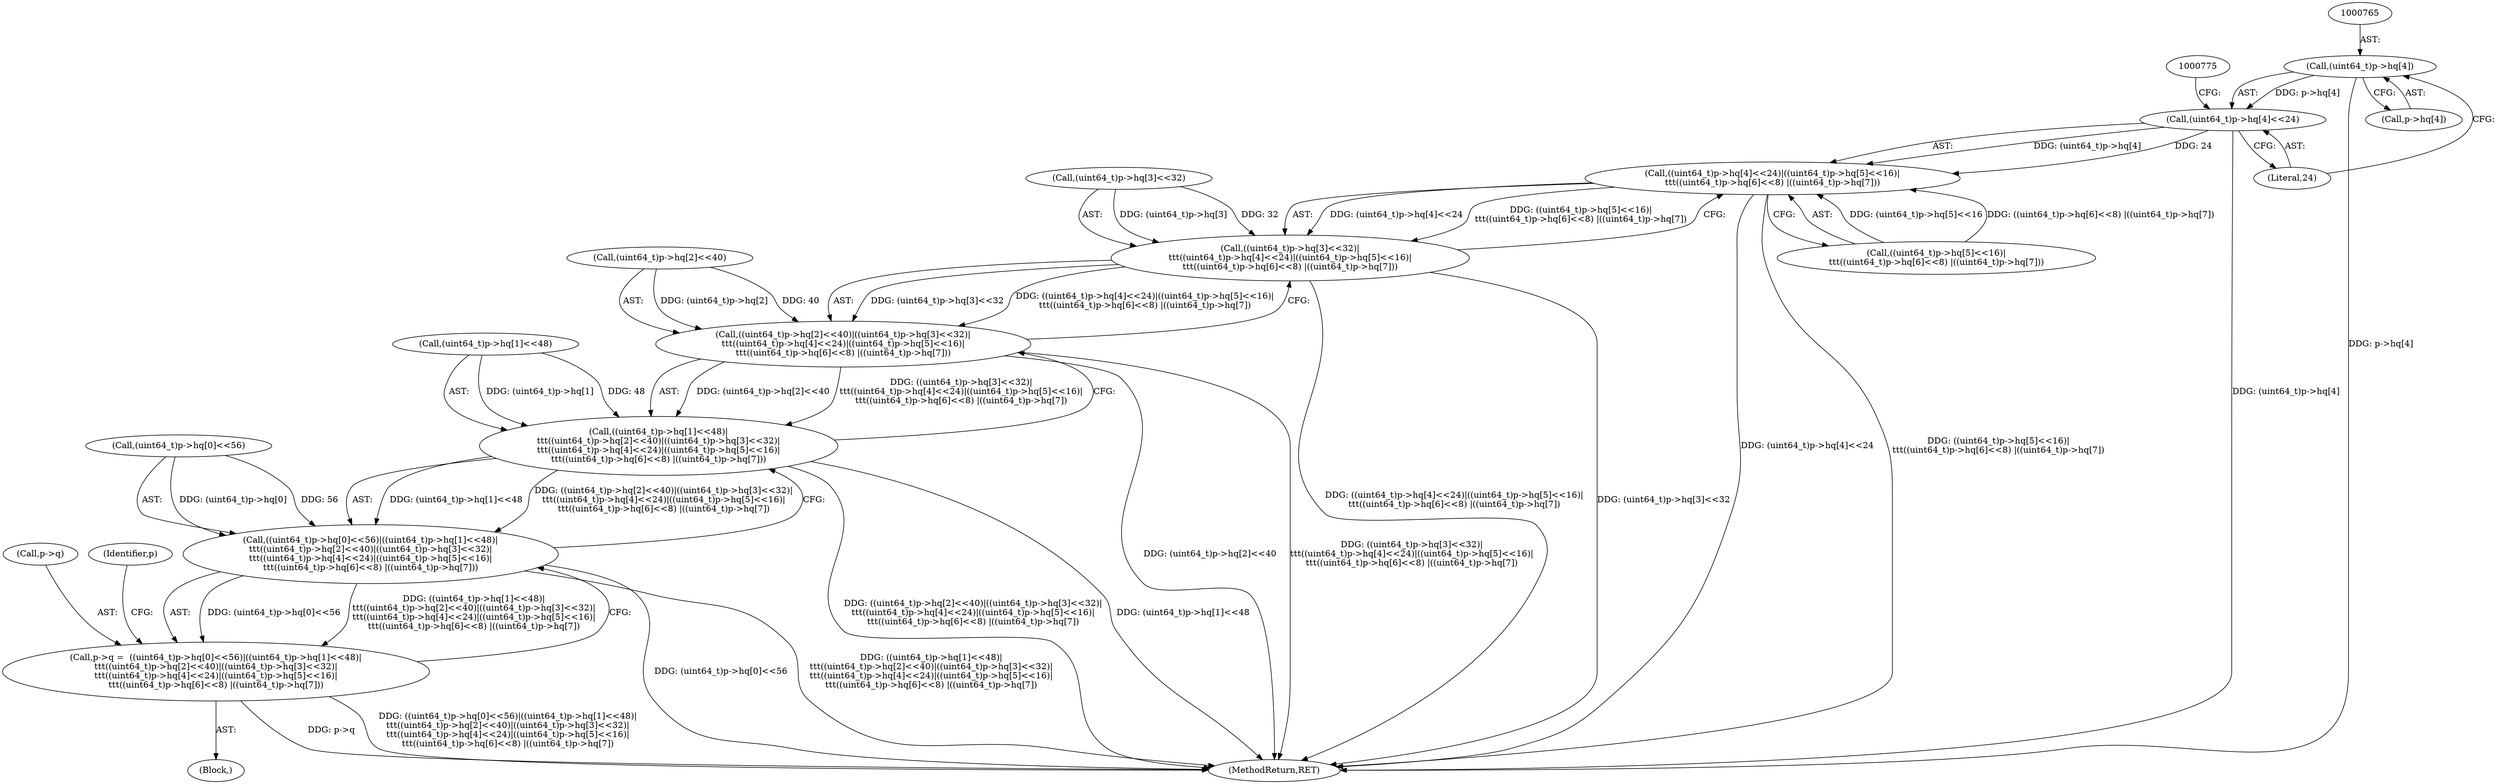 digraph "0_file_59e63838913eee47f5c120a6c53d4565af638158@array" {
"1000764" [label="(Call,(uint64_t)p->hq[4])"];
"1000763" [label="(Call,(uint64_t)p->hq[4]<<24)"];
"1000762" [label="(Call,((uint64_t)p->hq[4]<<24)|((uint64_t)p->hq[5]<<16)|\n\t\t\t((uint64_t)p->hq[6]<<8) |((uint64_t)p->hq[7]))"];
"1000752" [label="(Call,((uint64_t)p->hq[3]<<32)|\n\t\t\t((uint64_t)p->hq[4]<<24)|((uint64_t)p->hq[5]<<16)|\n\t\t\t((uint64_t)p->hq[6]<<8) |((uint64_t)p->hq[7]))"];
"1000742" [label="(Call,((uint64_t)p->hq[2]<<40)|((uint64_t)p->hq[3]<<32)|\n\t\t\t((uint64_t)p->hq[4]<<24)|((uint64_t)p->hq[5]<<16)|\n\t\t\t((uint64_t)p->hq[6]<<8) |((uint64_t)p->hq[7]))"];
"1000732" [label="(Call,((uint64_t)p->hq[1]<<48)|\n\t\t\t((uint64_t)p->hq[2]<<40)|((uint64_t)p->hq[3]<<32)|\n\t\t\t((uint64_t)p->hq[4]<<24)|((uint64_t)p->hq[5]<<16)|\n\t\t\t((uint64_t)p->hq[6]<<8) |((uint64_t)p->hq[7]))"];
"1000722" [label="(Call,((uint64_t)p->hq[0]<<56)|((uint64_t)p->hq[1]<<48)|\n\t\t\t((uint64_t)p->hq[2]<<40)|((uint64_t)p->hq[3]<<32)|\n\t\t\t((uint64_t)p->hq[4]<<24)|((uint64_t)p->hq[5]<<16)|\n\t\t\t((uint64_t)p->hq[6]<<8) |((uint64_t)p->hq[7]))"];
"1000718" [label="(Call,p->q =  ((uint64_t)p->hq[0]<<56)|((uint64_t)p->hq[1]<<48)|\n\t\t\t((uint64_t)p->hq[2]<<40)|((uint64_t)p->hq[3]<<32)|\n\t\t\t((uint64_t)p->hq[4]<<24)|((uint64_t)p->hq[5]<<16)|\n\t\t\t((uint64_t)p->hq[6]<<8) |((uint64_t)p->hq[7]))"];
"1000752" [label="(Call,((uint64_t)p->hq[3]<<32)|\n\t\t\t((uint64_t)p->hq[4]<<24)|((uint64_t)p->hq[5]<<16)|\n\t\t\t((uint64_t)p->hq[6]<<8) |((uint64_t)p->hq[7]))"];
"1000908" [label="(MethodReturn,RET)"];
"1000719" [label="(Call,p->q)"];
"1000772" [label="(Call,((uint64_t)p->hq[5]<<16)|\n\t\t\t((uint64_t)p->hq[6]<<8) |((uint64_t)p->hq[7]))"];
"1000800" [label="(Identifier,p)"];
"1000732" [label="(Call,((uint64_t)p->hq[1]<<48)|\n\t\t\t((uint64_t)p->hq[2]<<40)|((uint64_t)p->hq[3]<<32)|\n\t\t\t((uint64_t)p->hq[4]<<24)|((uint64_t)p->hq[5]<<16)|\n\t\t\t((uint64_t)p->hq[6]<<8) |((uint64_t)p->hq[7]))"];
"1000742" [label="(Call,((uint64_t)p->hq[2]<<40)|((uint64_t)p->hq[3]<<32)|\n\t\t\t((uint64_t)p->hq[4]<<24)|((uint64_t)p->hq[5]<<16)|\n\t\t\t((uint64_t)p->hq[6]<<8) |((uint64_t)p->hq[7]))"];
"1000763" [label="(Call,(uint64_t)p->hq[4]<<24)"];
"1000718" [label="(Call,p->q =  ((uint64_t)p->hq[0]<<56)|((uint64_t)p->hq[1]<<48)|\n\t\t\t((uint64_t)p->hq[2]<<40)|((uint64_t)p->hq[3]<<32)|\n\t\t\t((uint64_t)p->hq[4]<<24)|((uint64_t)p->hq[5]<<16)|\n\t\t\t((uint64_t)p->hq[6]<<8) |((uint64_t)p->hq[7]))"];
"1000764" [label="(Call,(uint64_t)p->hq[4])"];
"1000743" [label="(Call,(uint64_t)p->hq[2]<<40)"];
"1000766" [label="(Call,p->hq[4])"];
"1000771" [label="(Literal,24)"];
"1000753" [label="(Call,(uint64_t)p->hq[3]<<32)"];
"1000722" [label="(Call,((uint64_t)p->hq[0]<<56)|((uint64_t)p->hq[1]<<48)|\n\t\t\t((uint64_t)p->hq[2]<<40)|((uint64_t)p->hq[3]<<32)|\n\t\t\t((uint64_t)p->hq[4]<<24)|((uint64_t)p->hq[5]<<16)|\n\t\t\t((uint64_t)p->hq[6]<<8) |((uint64_t)p->hq[7]))"];
"1000123" [label="(Block,)"];
"1000762" [label="(Call,((uint64_t)p->hq[4]<<24)|((uint64_t)p->hq[5]<<16)|\n\t\t\t((uint64_t)p->hq[6]<<8) |((uint64_t)p->hq[7]))"];
"1000733" [label="(Call,(uint64_t)p->hq[1]<<48)"];
"1000723" [label="(Call,(uint64_t)p->hq[0]<<56)"];
"1000764" -> "1000763"  [label="AST: "];
"1000764" -> "1000766"  [label="CFG: "];
"1000765" -> "1000764"  [label="AST: "];
"1000766" -> "1000764"  [label="AST: "];
"1000771" -> "1000764"  [label="CFG: "];
"1000764" -> "1000908"  [label="DDG: p->hq[4]"];
"1000764" -> "1000763"  [label="DDG: p->hq[4]"];
"1000763" -> "1000762"  [label="AST: "];
"1000763" -> "1000771"  [label="CFG: "];
"1000771" -> "1000763"  [label="AST: "];
"1000775" -> "1000763"  [label="CFG: "];
"1000763" -> "1000908"  [label="DDG: (uint64_t)p->hq[4]"];
"1000763" -> "1000762"  [label="DDG: (uint64_t)p->hq[4]"];
"1000763" -> "1000762"  [label="DDG: 24"];
"1000762" -> "1000752"  [label="AST: "];
"1000762" -> "1000772"  [label="CFG: "];
"1000772" -> "1000762"  [label="AST: "];
"1000752" -> "1000762"  [label="CFG: "];
"1000762" -> "1000908"  [label="DDG: (uint64_t)p->hq[4]<<24"];
"1000762" -> "1000908"  [label="DDG: ((uint64_t)p->hq[5]<<16)|\n\t\t\t((uint64_t)p->hq[6]<<8) |((uint64_t)p->hq[7])"];
"1000762" -> "1000752"  [label="DDG: (uint64_t)p->hq[4]<<24"];
"1000762" -> "1000752"  [label="DDG: ((uint64_t)p->hq[5]<<16)|\n\t\t\t((uint64_t)p->hq[6]<<8) |((uint64_t)p->hq[7])"];
"1000772" -> "1000762"  [label="DDG: (uint64_t)p->hq[5]<<16"];
"1000772" -> "1000762"  [label="DDG: ((uint64_t)p->hq[6]<<8) |((uint64_t)p->hq[7])"];
"1000752" -> "1000742"  [label="AST: "];
"1000753" -> "1000752"  [label="AST: "];
"1000742" -> "1000752"  [label="CFG: "];
"1000752" -> "1000908"  [label="DDG: ((uint64_t)p->hq[4]<<24)|((uint64_t)p->hq[5]<<16)|\n\t\t\t((uint64_t)p->hq[6]<<8) |((uint64_t)p->hq[7])"];
"1000752" -> "1000908"  [label="DDG: (uint64_t)p->hq[3]<<32"];
"1000752" -> "1000742"  [label="DDG: (uint64_t)p->hq[3]<<32"];
"1000752" -> "1000742"  [label="DDG: ((uint64_t)p->hq[4]<<24)|((uint64_t)p->hq[5]<<16)|\n\t\t\t((uint64_t)p->hq[6]<<8) |((uint64_t)p->hq[7])"];
"1000753" -> "1000752"  [label="DDG: (uint64_t)p->hq[3]"];
"1000753" -> "1000752"  [label="DDG: 32"];
"1000742" -> "1000732"  [label="AST: "];
"1000743" -> "1000742"  [label="AST: "];
"1000732" -> "1000742"  [label="CFG: "];
"1000742" -> "1000908"  [label="DDG: (uint64_t)p->hq[2]<<40"];
"1000742" -> "1000908"  [label="DDG: ((uint64_t)p->hq[3]<<32)|\n\t\t\t((uint64_t)p->hq[4]<<24)|((uint64_t)p->hq[5]<<16)|\n\t\t\t((uint64_t)p->hq[6]<<8) |((uint64_t)p->hq[7])"];
"1000742" -> "1000732"  [label="DDG: (uint64_t)p->hq[2]<<40"];
"1000742" -> "1000732"  [label="DDG: ((uint64_t)p->hq[3]<<32)|\n\t\t\t((uint64_t)p->hq[4]<<24)|((uint64_t)p->hq[5]<<16)|\n\t\t\t((uint64_t)p->hq[6]<<8) |((uint64_t)p->hq[7])"];
"1000743" -> "1000742"  [label="DDG: (uint64_t)p->hq[2]"];
"1000743" -> "1000742"  [label="DDG: 40"];
"1000732" -> "1000722"  [label="AST: "];
"1000733" -> "1000732"  [label="AST: "];
"1000722" -> "1000732"  [label="CFG: "];
"1000732" -> "1000908"  [label="DDG: ((uint64_t)p->hq[2]<<40)|((uint64_t)p->hq[3]<<32)|\n\t\t\t((uint64_t)p->hq[4]<<24)|((uint64_t)p->hq[5]<<16)|\n\t\t\t((uint64_t)p->hq[6]<<8) |((uint64_t)p->hq[7])"];
"1000732" -> "1000908"  [label="DDG: (uint64_t)p->hq[1]<<48"];
"1000732" -> "1000722"  [label="DDG: (uint64_t)p->hq[1]<<48"];
"1000732" -> "1000722"  [label="DDG: ((uint64_t)p->hq[2]<<40)|((uint64_t)p->hq[3]<<32)|\n\t\t\t((uint64_t)p->hq[4]<<24)|((uint64_t)p->hq[5]<<16)|\n\t\t\t((uint64_t)p->hq[6]<<8) |((uint64_t)p->hq[7])"];
"1000733" -> "1000732"  [label="DDG: (uint64_t)p->hq[1]"];
"1000733" -> "1000732"  [label="DDG: 48"];
"1000722" -> "1000718"  [label="AST: "];
"1000723" -> "1000722"  [label="AST: "];
"1000718" -> "1000722"  [label="CFG: "];
"1000722" -> "1000908"  [label="DDG: (uint64_t)p->hq[0]<<56"];
"1000722" -> "1000908"  [label="DDG: ((uint64_t)p->hq[1]<<48)|\n\t\t\t((uint64_t)p->hq[2]<<40)|((uint64_t)p->hq[3]<<32)|\n\t\t\t((uint64_t)p->hq[4]<<24)|((uint64_t)p->hq[5]<<16)|\n\t\t\t((uint64_t)p->hq[6]<<8) |((uint64_t)p->hq[7])"];
"1000722" -> "1000718"  [label="DDG: (uint64_t)p->hq[0]<<56"];
"1000722" -> "1000718"  [label="DDG: ((uint64_t)p->hq[1]<<48)|\n\t\t\t((uint64_t)p->hq[2]<<40)|((uint64_t)p->hq[3]<<32)|\n\t\t\t((uint64_t)p->hq[4]<<24)|((uint64_t)p->hq[5]<<16)|\n\t\t\t((uint64_t)p->hq[6]<<8) |((uint64_t)p->hq[7])"];
"1000723" -> "1000722"  [label="DDG: (uint64_t)p->hq[0]"];
"1000723" -> "1000722"  [label="DDG: 56"];
"1000718" -> "1000123"  [label="AST: "];
"1000719" -> "1000718"  [label="AST: "];
"1000800" -> "1000718"  [label="CFG: "];
"1000718" -> "1000908"  [label="DDG: p->q"];
"1000718" -> "1000908"  [label="DDG: ((uint64_t)p->hq[0]<<56)|((uint64_t)p->hq[1]<<48)|\n\t\t\t((uint64_t)p->hq[2]<<40)|((uint64_t)p->hq[3]<<32)|\n\t\t\t((uint64_t)p->hq[4]<<24)|((uint64_t)p->hq[5]<<16)|\n\t\t\t((uint64_t)p->hq[6]<<8) |((uint64_t)p->hq[7])"];
}
